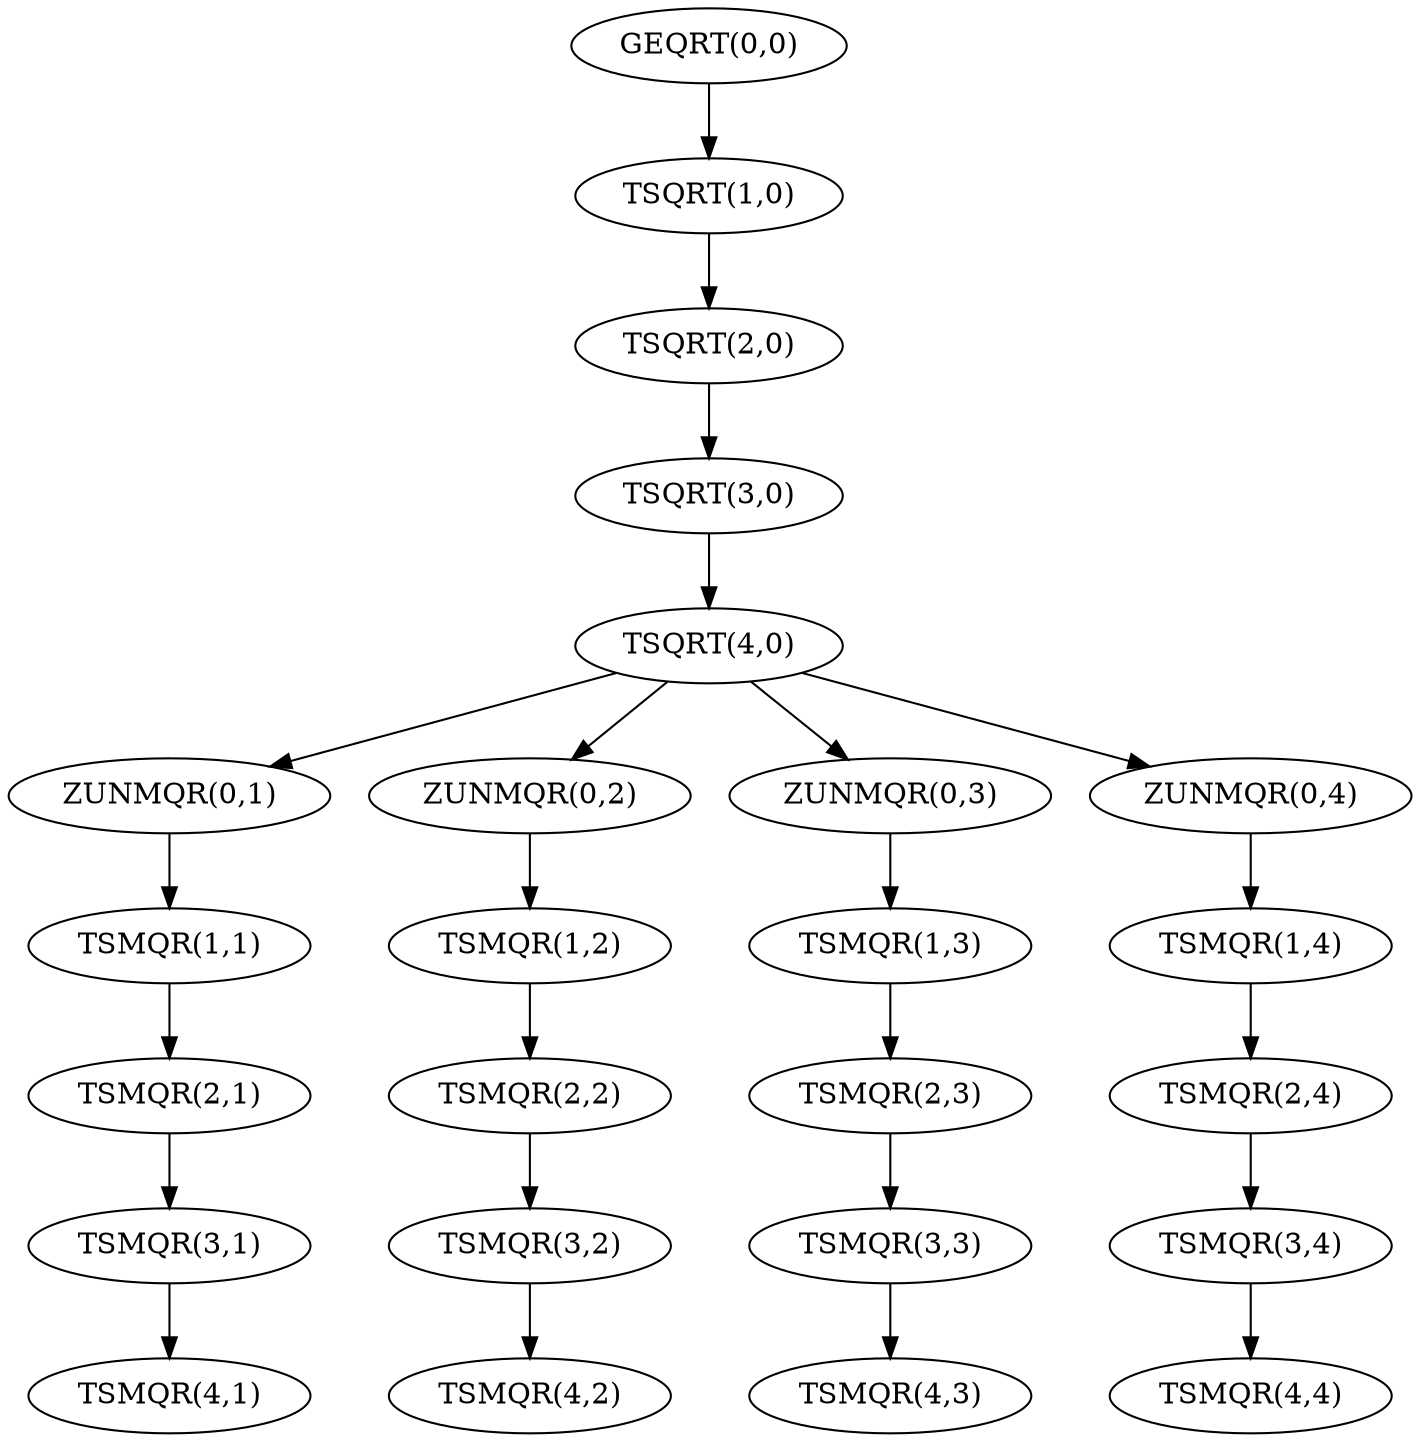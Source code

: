 // Panel Oriented DAG
digraph {
	qr_1 [label="GEQRT(0,0)"]
	tsqrt_2 [label="TSQRT(1,0)"]
	tsqrt_3 [label="TSQRT(2,0)"]
	tsqrt_4 [label="TSQRT(3,0)"]
	tsqrt_5 [label="TSQRT(4,0)"]
	zunmqr_2 [label="ZUNMQR(0,1)"]
	zunmqr_3 [label="ZUNMQR(0,2)"]
	zunmqr_4 [label="ZUNMQR(0,3)"]
	zunmqr_5 [label="ZUNMQR(0,4)"]
	tsmqr_22 [label="TSMQR(1,1)"]
	tsmqr_23 [label="TSMQR(1,2)"]
	tsmqr_24 [label="TSMQR(1,3)"]
	tsmqr_25 [label="TSMQR(1,4)"]
	tsmqr_32 [label="TSMQR(2,1)"]
	tsmqr_33 [label="TSMQR(2,2)"]
	tsmqr_34 [label="TSMQR(2,3)"]
	tsmqr_35 [label="TSMQR(2,4)"]
	tsmqr_42 [label="TSMQR(3,1)"]
	tsmqr_43 [label="TSMQR(3,2)"]
	tsmqr_44 [label="TSMQR(3,3)"]
	tsmqr_45 [label="TSMQR(3,4)"]
	tsmqr_52 [label="TSMQR(4,1)"]
	tsmqr_53 [label="TSMQR(4,2)"]
	tsmqr_54 [label="TSMQR(4,3)"]
	tsmqr_55 [label="TSMQR(4,4)"]
		qr_1 -> tsqrt_2
		tsqrt_2 -> tsqrt_3
		tsqrt_3 -> tsqrt_4
		tsqrt_4 -> tsqrt_5
		tsqrt_5 -> zunmqr_2
		tsqrt_5 -> zunmqr_3
		tsqrt_5 -> zunmqr_4
		tsqrt_5 -> zunmqr_5
		zunmqr_2 -> tsmqr_22
		zunmqr_3 -> tsmqr_23
		zunmqr_4 -> tsmqr_24
		zunmqr_5 -> tsmqr_25
		tsmqr_22 -> tsmqr_32
		tsmqr_23 -> tsmqr_33
		tsmqr_24 -> tsmqr_34
		tsmqr_25 -> tsmqr_35
		tsmqr_32 -> tsmqr_42
		tsmqr_33 -> tsmqr_43
		tsmqr_34 -> tsmqr_44
		tsmqr_35 -> tsmqr_45
		tsmqr_42 -> tsmqr_52
		tsmqr_43 -> tsmqr_53
		tsmqr_44 -> tsmqr_54
		tsmqr_45 -> tsmqr_55
}
